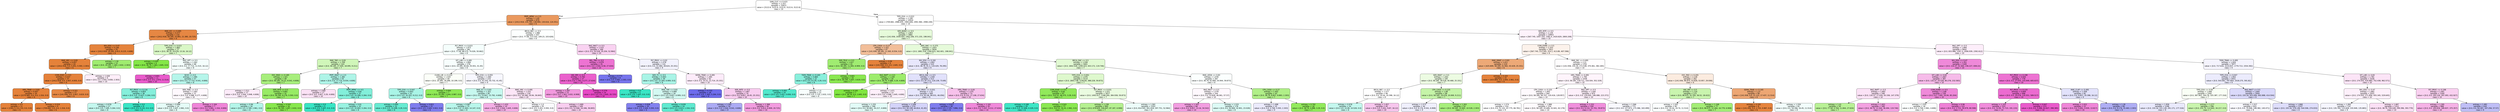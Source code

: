 digraph Tree {
node [shape=box, style="filled, rounded", color="black", fontname=helvetica] ;
edge [fontname=helvetica] ;
0 [label="GAN_CLIC <= 0.415\nentropy = 2.322\nsamples = 15613\nvalue = [3122.6, 3122.6, 3122.6, 3122.6, 3122.6]\nclass = 10", fillcolor="#ffffff"] ;
1 [label="PRPF_MPNC <= 2.5\nentropy = 1.04\nsamples = 679\nvalue = [2412.918, 135.765, 138.994, 130.616, 124.351]\nclass = 6", fillcolor="#ea995e"] ;
0 -> 1 [labeldistance=2.5, labelangle=45, headlabel="True"] ;
2 [label="MAE_EIC <= 0.495\nentropy = 0.377\nsamples = 132\nvalue = [2412.918, 58.185, 25.891, 21.385, 20.725]\nclass = 6", fillcolor="#e68743"] ;
1 -> 2 ;
3 [label="NIV_EDU <= 0.47\nentropy = 0.146\nsamples = 55\nvalue = [2412.918, 19.395, 6.813, 8.225, 4.606]\nclass = 6", fillcolor="#e5833c"] ;
2 -> 3 ;
4 [label="MAE_HEC <= 0.83\nentropy = 0.057\nsamples = 43\nvalue = [2412.918, 0.0, 5.451, 5.593, 2.303]\nclass = 6", fillcolor="#e5823a"] ;
3 -> 4 ;
5 [label="COM_ESES <= 0.5\nentropy = 0.037\nsamples = 37\nvalue = [2412.918, 0.0, 3.407, 4.935, 0.0]\nclass = 6", fillcolor="#e5813a"] ;
4 -> 5 ;
6 [label="HRS_TRAB <= 0.83\nentropy = 0.007\nsamples = 20\nvalue = [2270.982, 0.0, 0.0, 1.316, 0.0]\nclass = 6", fillcolor="#e58139"] ;
5 -> 6 ;
7 [label="entropy = 0.0\nsamples = 11\nvalue = [1561.3, 0.0, 0.0, 0.0, 0.0]\nclass = 6", fillcolor="#e58139"] ;
6 -> 7 ;
8 [label="entropy = 0.019\nsamples = 9\nvalue = [709.682, 0.0, 0.0, 1.316, 0.0]\nclass = 6", fillcolor="#e58139"] ;
6 -> 8 ;
9 [label="entropy = 0.321\nsamples = 17\nvalue = [141.936, 0.0, 3.407, 3.619, 0.0]\nclass = 6", fillcolor="#e68743"] ;
5 -> 9 ;
10 [label="entropy = 1.428\nsamples = 6\nvalue = [0.0, 0.0, 2.044, 0.658, 2.303]\nclass = 10", fillcolor="#fdeef9"] ;
4 -> 10 ;
11 [label="entropy = 1.18\nsamples = 12\nvalue = [0.0, 19.395, 1.363, 2.632, 2.303]\nclass = 7", fillcolor="#9fec6f"] ;
3 -> 11 ;
12 [label="TIPO_EXA <= 0.015\nentropy = 1.862\nsamples = 77\nvalue = [0.0, 38.79, 19.078, 13.16, 16.12]\nclass = 7", fillcolor="#d9f7c6"] ;
2 -> 12 ;
13 [label="entropy = 0.445\nsamples = 9\nvalue = [0.0, 38.79, 1.363, 1.645, 0.0]\nclass = 7", fillcolor="#85e748"] ;
12 -> 13 ;
14 [label="RAZ_OPT <= 0.5\nentropy = 1.562\nsamples = 68\nvalue = [0.0, 0.0, 17.715, 11.515, 16.12]\nclass = 8", fillcolor="#f4fefc"] ;
12 -> 14 ;
15 [label="entropy = 0.601\nsamples = 11\nvalue = [0.0, 0.0, 0.0, 1.974, 11.514]\nclass = 10", fillcolor="#e95bcb"] ;
14 -> 15 ;
16 [label="SEXO <= 0.5\nentropy = 1.395\nsamples = 57\nvalue = [0.0, 0.0, 17.715, 9.541, 4.606]\nclass = 8", fillcolor="#b6f5ea"] ;
14 -> 16 ;
17 [label="PLT_PROC <= 0.116\nentropy = 0.854\nsamples = 36\nvalue = [0.0, 0.0, 13.627, 5.264, 0.0]\nclass = 8", fillcolor="#85efdb"] ;
16 -> 17 ;
18 [label="entropy = 0.978\nsamples = 27\nvalue = [0.0, 0.0, 7.495, 5.264, 0.0]\nclass = 8", fillcolor="#c4f7ee"] ;
17 -> 18 ;
19 [label="entropy = 0.0\nsamples = 9\nvalue = [0.0, 0.0, 6.132, 0.0, 0.0]\nclass = 8", fillcolor="#39e5c5"] ;
17 -> 19 ;
20 [label="SER_TABL <= 0.5\nentropy = 1.583\nsamples = 21\nvalue = [0.0, 0.0, 4.088, 4.277, 4.606]\nclass = 10", fillcolor="#fef8fd"] ;
16 -> 20 ;
21 [label="entropy = 0.996\nsamples = 14\nvalue = [0.0, 0.0, 3.407, 2.961, 0.0]\nclass = 8", fillcolor="#e5fcf7"] ;
20 -> 21 ;
22 [label="entropy = 1.164\nsamples = 7\nvalue = [0.0, 0.0, 0.681, 1.316, 4.606]\nclass = 10", fillcolor="#ef84d8"] ;
20 -> 22 ;
23 [label="BECA_NEC <= 0.5\nentropy = 1.986\nsamples = 547\nvalue = [0.0, 77.58, 113.103, 109.23, 103.626]\nclass = 8", fillcolor="#fcfffe"] ;
1 -> 23 ;
24 [label="PLT_PROC <= 0.023\nentropy = 1.973\nsamples = 381\nvalue = [0.0, 77.58, 88.575, 74.026, 50.662]\nclass = 8", fillcolor="#f5fefc"] ;
23 -> 24 ;
25 [label="MAE_TAR <= 0.83\nentropy = 1.709\nsamples = 103\nvalue = [0.0, 58.185, 27.935, 18.095, 9.211]\nclass = 7", fillcolor="#d0f6b9"] ;
24 -> 25 ;
26 [label="ESC_MAD <= 0.185\nentropy = 1.321\nsamples = 49\nvalue = [0.0, 58.185, 10.22, 9.541, 4.606]\nclass = 7", fillcolor="#a7ee7c"] ;
25 -> 26 ;
27 [label="entropy = 1.511\nsamples = 17\nvalue = [0.0, 0.0, 2.044, 3.948, 4.606]\nclass = 10", fillcolor="#fcebf9"] ;
26 -> 27 ;
28 [label="SER_INTE <= 0.5\nentropy = 0.891\nsamples = 32\nvalue = [0.0, 58.185, 8.176, 5.593, 0.0]\nclass = 7", fillcolor="#97eb64"] ;
26 -> 28 ;
29 [label="entropy = 0.96\nsamples = 16\nvalue = [0.0, 0.0, 4.769, 2.961, 0.0]\nclass = 8", fillcolor="#b4f5e9"] ;
28 -> 29 ;
30 [label="entropy = 0.543\nsamples = 16\nvalue = [0.0, 58.185, 3.407, 2.632, 0.0]\nclass = 7", fillcolor="#88e84d"] ;
28 -> 30 ;
31 [label="PRPF_MAET <= 2.5\nentropy = 1.382\nsamples = 54\nvalue = [0.0, 0.0, 17.715, 8.554, 4.606]\nclass = 8", fillcolor="#aef4e7"] ;
25 -> 31 ;
32 [label="entropy = 1.568\nsamples = 17\nvalue = [0.0, 0.0, 3.407, 3.29, 4.606]\nclass = 10", fillcolor="#fbe1f5"] ;
31 -> 32 ;
33 [label="PRPF_MPNC <= 4.5\nentropy = 0.84\nsamples = 37\nvalue = [0.0, 0.0, 14.308, 5.264, 0.0]\nclass = 8", fillcolor="#82efda"] ;
31 -> 33 ;
34 [label="entropy = 0.0\nsamples = 5\nvalue = [0.0, 0.0, 3.407, 0.0, 0.0]\nclass = 8", fillcolor="#39e5c5"] ;
33 -> 34 ;
35 [label="entropy = 0.91\nsamples = 32\nvalue = [0.0, 0.0, 10.902, 5.264, 0.0]\nclass = 8", fillcolor="#99f2e1"] ;
33 -> 35 ;
36 [label="SIT_LAB <= 0.495\nentropy = 1.894\nsamples = 278\nvalue = [0.0, 19.395, 60.64, 55.931, 41.45]\nclass = 8", fillcolor="#f7fefd"] ;
24 -> 36 ;
37 [label="CUAN_LIB <= 0.225\nentropy = 1.533\nsamples = 59\nvalue = [0.0, 19.395, 18.396, 10.199, 0.0]\nclass = 7", fillcolor="#fbfef8"] ;
36 -> 37 ;
38 [label="TIPO_EXA <= 0.047\nentropy = 0.943\nsamples = 52\nvalue = [0.0, 0.0, 16.352, 9.212, 0.0]\nclass = 8", fillcolor="#a9f4e6"] ;
37 -> 38 ;
39 [label="entropy = 0.695\nsamples = 31\nvalue = [0.0, 0.0, 14.308, 3.29, 0.0]\nclass = 8", fillcolor="#67ebd2"] ;
38 -> 39 ;
40 [label="entropy = 0.822\nsamples = 21\nvalue = [0.0, 0.0, 2.044, 5.922, 0.0]\nclass = 9", fillcolor="#7f7dee"] ;
38 -> 40 ;
41 [label="entropy = 0.694\nsamples = 7\nvalue = [0.0, 19.395, 2.044, 0.987, 0.0]\nclass = 7", fillcolor="#8fe956"] ;
37 -> 41 ;
42 [label="TIPO_EXA <= 0.055\nentropy = 1.584\nsamples = 219\nvalue = [0.0, 0.0, 42.243, 45.732, 41.45]\nclass = 9", fillcolor="#f7f7fe"] ;
36 -> 42 ;
43 [label="MAE_ICI <= 0.83\nentropy = 1.351\nsamples = 85\nvalue = [0.0, 0.0, 23.847, 15.792, 4.606]\nclass = 8", fillcolor="#c7f8ef"] ;
42 -> 43 ;
44 [label="entropy = 0.967\nsamples = 75\nvalue = [0.0, 0.0, 21.803, 14.147, 0.0]\nclass = 8", fillcolor="#b9f6eb"] ;
43 -> 44 ;
45 [label="entropy = 1.432\nsamples = 10\nvalue = [0.0, 0.0, 2.044, 1.645, 4.606]\nclass = 10", fillcolor="#f4aee5"] ;
43 -> 45 ;
46 [label="MAE_VNC <= 0.495\nentropy = 1.531\nsamples = 134\nvalue = [0.0, 0.0, 18.396, 29.94, 36.845]\nclass = 10", fillcolor="#fce6f7"] ;
42 -> 46 ;
47 [label="entropy = 1.0\nsamples = 25\nvalue = [0.0, 0.0, 5.451, 5.593, 0.0]\nclass = 9", fillcolor="#fafafe"] ;
46 -> 47 ;
48 [label="entropy = 1.469\nsamples = 109\nvalue = [0.0, 0.0, 12.946, 24.346, 36.845]\nclass = 10", fillcolor="#f8cdef"] ;
46 -> 48 ;
49 [label="RAZ_RACT <= 0.5\nentropy = 1.515\nsamples = 166\nvalue = [0.0, 0.0, 24.528, 35.204, 52.964]\nclass = 10", fillcolor="#f9d2f1"] ;
23 -> 49 ;
50 [label="REL_TRA <= 0.5\nentropy = 0.979\nsamples = 35\nvalue = [0.0, 0.0, 2.044, 6.58, 27.634]\nclass = 10", fillcolor="#ed73d2"] ;
49 -> 50 ;
51 [label="VAC_RM <= 0.5\nentropy = 0.792\nsamples = 27\nvalue = [0.0, 0.0, 1.363, 4.277, 27.634]\nclass = 10", fillcolor="#ea60cc"] ;
50 -> 51 ;
52 [label="entropy = 1.287\nsamples = 13\nvalue = [0.0, 0.0, 1.363, 2.632, 6.908]\nclass = 10", fillcolor="#f299de"] ;
51 -> 52 ;
53 [label="entropy = 0.379\nsamples = 14\nvalue = [0.0, 0.0, 0.0, 1.645, 20.725]\nclass = 10", fillcolor="#e749c5"] ;
51 -> 53 ;
54 [label="entropy = 0.775\nsamples = 8\nvalue = [0.0, 0.0, 0.681, 2.303, 0.0]\nclass = 9", fillcolor="#7674ed"] ;
50 -> 54 ;
55 [label="PLT_PROC <= 0.02\nentropy = 1.578\nsamples = 131\nvalue = [0.0, 0.0, 22.484, 28.624, 25.331]\nclass = 9", fillcolor="#f2f2fd"] ;
49 -> 55 ;
56 [label="SER_TV <= 0.5\nentropy = 0.943\nsamples = 39\nvalue = [0.0, 0.0, 12.264, 6.909, 0.0]\nclass = 8", fillcolor="#a9f4e6"] ;
55 -> 56 ;
57 [label="entropy = 0.0\nsamples = 5\nvalue = [0.0, 0.0, 3.407, 0.0, 0.0]\nclass = 8", fillcolor="#39e5c5"] ;
56 -> 57 ;
58 [label="MAE_TAR <= 0.83\nentropy = 0.989\nsamples = 34\nvalue = [0.0, 0.0, 8.857, 6.909, 0.0]\nclass = 8", fillcolor="#d3f9f2"] ;
56 -> 58 ;
59 [label="entropy = 0.838\nsamples = 20\nvalue = [0.0, 0.0, 2.044, 5.593, 0.0]\nclass = 9", fillcolor="#8381ef"] ;
58 -> 59 ;
60 [label="entropy = 0.639\nsamples = 14\nvalue = [0.0, 0.0, 6.813, 1.316, 0.0]\nclass = 8", fillcolor="#5fead0"] ;
58 -> 60 ;
61 [label="SEMA_TRAB <= 0.495\nentropy = 1.495\nsamples = 92\nvalue = [0.0, 0.0, 10.22, 21.714, 25.331]\nclass = 10", fillcolor="#fcebf9"] ;
55 -> 61 ;
62 [label="entropy = 0.733\nsamples = 18\nvalue = [0.0, 0.0, 1.363, 5.264, 0.0]\nclass = 9", fillcolor="#6e6cec"] ;
61 -> 62 ;
63 [label="SER_INTE <= 0.5\nentropy = 1.467\nsamples = 74\nvalue = [0.0, 0.0, 8.857, 16.45, 25.331]\nclass = 10", fillcolor="#f8ccef"] ;
61 -> 63 ;
64 [label="entropy = 1.342\nsamples = 34\nvalue = [0.0, 0.0, 2.044, 9.541, 4.606]\nclass = 9", fillcolor="#acabf4"] ;
63 -> 64 ;
65 [label="entropy = 1.368\nsamples = 40\nvalue = [0.0, 0.0, 6.813, 6.909, 20.725]\nclass = 10", fillcolor="#f29cdf"] ;
63 -> 65 ;
66 [label="TIPO_EXA <= 0.022\nentropy = 2.199\nsamples = 14934\nvalue = [709.682, 2986.835, 2983.606, 2991.984, 2998.249]\nclass = 10", fillcolor="#ffffff"] ;
0 -> 66 [labeldistance=2.5, labelangle=-45, headlabel="False"] ;
67 [label="SER_BANO <= 0.5\nentropy = 1.803\nsamples = 3981\nvalue = [141.936, 1939.503, 1402.206, 571.155, 198.041]\nclass = 7", fillcolor="#e6fada"] ;
66 -> 67 ;
68 [label="CPV_CASA <= 0.27\nentropy = 1.321\nsamples = 47\nvalue = [141.936, 58.185, 11.583, 8.554, 0.0]\nclass = 6", fillcolor="#f2be99"] ;
67 -> 68 ;
69 [label="SER_TELE <= 0.5\nentropy = 1.027\nsamples = 41\nvalue = [0.0, 58.185, 11.583, 6.909, 0.0]\nclass = 7", fillcolor="#a0ec71"] ;
68 -> 69 ;
70 [label="TIEM_TRAB <= 0.165\nentropy = 0.865\nsamples = 22\nvalue = [0.0, 0.0, 8.176, 3.29, 0.0]\nclass = 8", fillcolor="#89efdc"] ;
69 -> 70 ;
71 [label="entropy = 0.493\nsamples = 10\nvalue = [0.0, 0.0, 5.451, 0.658, 0.0]\nclass = 8", fillcolor="#51e8cc"] ;
70 -> 71 ;
72 [label="entropy = 1.0\nsamples = 12\nvalue = [0.0, 0.0, 2.725, 2.632, 0.0]\nclass = 8", fillcolor="#f8fefd"] ;
70 -> 72 ;
73 [label="entropy = 0.601\nsamples = 19\nvalue = [0.0, 58.185, 3.407, 3.619, 0.0]\nclass = 7", fillcolor="#8ae850"] ;
69 -> 73 ;
74 [label="entropy = 0.09\nsamples = 6\nvalue = [141.936, 0.0, 0.0, 1.645, 0.0]\nclass = 6", fillcolor="#e5823b"] ;
68 -> 74 ;
75 [label="ANO_NAC <= 0.375\nentropy = 1.653\nsamples = 3934\nvalue = [0.0, 1881.318, 1390.623, 562.601, 198.041]\nclass = 7", fillcolor="#e6fada"] ;
67 -> 75 ;
76 [label="NIV_EDU <= 0.192\nentropy = 1.902\nsamples = 533\nvalue = [0.0, 38.79, 91.3, 119.429, 78.295]\nclass = 9", fillcolor="#e8e7fc"] ;
75 -> 76 ;
77 [label="RAZ_RAPT <= 0.5\nentropy = 1.159\nsamples = 20\nvalue = [0.0, 38.79, 4.088, 3.29, 4.606]\nclass = 7", fillcolor="#9dec6c"] ;
76 -> 77 ;
78 [label="entropy = 0.245\nsamples = 7\nvalue = [0.0, 38.79, 0.0, 1.645, 0.0]\nclass = 7", fillcolor="#81e641"] ;
77 -> 78 ;
79 [label="entropy = 1.471\nsamples = 13\nvalue = [0.0, 0.0, 4.088, 1.645, 4.606]\nclass = 10", fillcolor="#fdeffa"] ;
77 -> 79 ;
80 [label="BECA_DAC <= 0.5\nentropy = 1.559\nsamples = 513\nvalue = [0.0, 0.0, 87.212, 116.139, 73.69]\nclass = 9", fillcolor="#e1e1fb"] ;
76 -> 80 ;
81 [label="PLT_PROC <= 0.031\nentropy = 1.52\nsamples = 440\nvalue = [0.0, 0.0, 81.08, 99.031, 46.056]\nclass = 9", fillcolor="#e7e7fc"] ;
80 -> 81 ;
82 [label="entropy = 1.255\nsamples = 166\nvalue = [0.0, 0.0, 40.881, 34.217, 4.606]\nclass = 8", fillcolor="#e2fbf7"] ;
81 -> 82 ;
83 [label="entropy = 1.548\nsamples = 274\nvalue = [0.0, 0.0, 40.199, 64.814, 41.45]\nclass = 9", fillcolor="#d4d3f9"] ;
81 -> 83 ;
84 [label="HRS_TRAB <= 0.83\nentropy = 1.375\nsamples = 73\nvalue = [0.0, 0.0, 6.132, 17.108, 27.634]\nclass = 10", fillcolor="#f7c1eb"] ;
80 -> 84 ;
85 [label="entropy = 0.822\nsamples = 28\nvalue = [0.0, 0.0, 2.725, 7.896, 0.0]\nclass = 9", fillcolor="#7f7dee"] ;
84 -> 85 ;
86 [label="entropy = 1.161\nsamples = 45\nvalue = [0.0, 0.0, 3.407, 9.212, 27.634]\nclass = 10", fillcolor="#f089da"] ;
84 -> 86 ;
87 [label="BECA_DAC <= 0.5\nentropy = 1.558\nsamples = 3401\nvalue = [0.0, 1842.528, 1299.323, 443.172, 119.746]\nclass = 7", fillcolor="#e1f9d2"] ;
75 -> 87 ;
88 [label="TIPO_EXA <= 0.001\nentropy = 1.476\nsamples = 3114\nvalue = [0.0, 1803.738, 1236.64, 388.228, 59.873]\nclass = 7", fillcolor="#def8cd"] ;
87 -> 88 ;
89 [label="COM_ESAE <= 0.5\nentropy = 0.64\nsamples = 97\nvalue = [0.0, 310.32, 48.375, 3.29, 0.0]\nclass = 7", fillcolor="#91e95a"] ;
88 -> 89 ;
90 [label="entropy = 0.168\nsamples = 20\nvalue = [0.0, 0.0, 12.946, 0.329, 0.0]\nclass = 8", fillcolor="#3ee6c6"] ;
89 -> 90 ;
91 [label="entropy = 0.543\nsamples = 77\nvalue = [0.0, 310.32, 35.43, 2.961, 0.0]\nclass = 7", fillcolor="#8be851"] ;
89 -> 91 ;
92 [label="PLT_PROC <= 0.031\nentropy = 1.521\nsamples = 3017\nvalue = [0.0, 1493.417, 1188.264, 384.938, 59.873]\nclass = 7", fillcolor="#eafbe0"] ;
88 -> 92 ;
93 [label="entropy = 1.238\nsamples = 665\nvalue = [0.0, 678.826, 246.647, 87.187, 6.908]\nclass = 7", fillcolor="#b5f090"] ;
92 -> 93 ;
94 [label="entropy = 1.582\nsamples = 2352\nvalue = [0.0, 814.591, 941.618, 297.751, 52.964]\nclass = 8", fillcolor="#ecfcf9"] ;
92 -> 94 ;
95 [label="MAE_UEDA <= 0.83\nentropy = 1.978\nsamples = 287\nvalue = [0.0, 38.79, 62.684, 54.944, 59.873]\nclass = 8", fillcolor="#fbfffe"] ;
87 -> 95 ;
96 [label="RAZ_RACT <= 0.5\nentropy = 1.579\nsamples = 244\nvalue = [0.0, 0.0, 53.826, 46.061, 57.57]\nclass = 10", fillcolor="#fef8fd"] ;
95 -> 96 ;
97 [label="entropy = 1.343\nsamples = 68\nvalue = [0.0, 0.0, 8.857, 13.16, 34.542]\nclass = 10", fillcolor="#f29de0"] ;
96 -> 97 ;
98 [label="entropy = 1.533\nsamples = 176\nvalue = [0.0, 0.0, 44.969, 32.901, 23.028]\nclass = 8", fillcolor="#dcfaf5"] ;
96 -> 98 ;
99 [label="CPV_CASA <= 0.27\nentropy = 1.402\nsamples = 43\nvalue = [0.0, 38.79, 8.857, 8.883, 2.303]\nclass = 7", fillcolor="#b0ef88"] ;
95 -> 99 ;
100 [label="entropy = 1.498\nsamples = 25\nvalue = [0.0, 0.0, 4.769, 5.593, 2.303]\nclass = 9", fillcolor="#ebeafc"] ;
99 -> 100 ;
101 [label="entropy = 0.792\nsamples = 18\nvalue = [0.0, 38.79, 4.088, 3.29, 0.0]\nclass = 7", fillcolor="#92ea5c"] ;
99 -> 101 ;
102 [label="SER_INTE <= 0.5\nentropy = 2.135\nsamples = 10953\nvalue = [567.745, 1047.332, 1581.4, 2420.829, 2800.208]\nclass = 10", fillcolor="#fdf2fb"] ;
66 -> 102 ;
103 [label="COM_ESMA <= 0.5\nentropy = 2.253\nsamples = 1911\nvalue = [567.745, 213.345, 314.1, 413.89, 407.596]\nclass = 6", fillcolor="#fcf2eb"] ;
102 -> 103 ;
104 [label="MAE_DMAT <= 0.83\nentropy = 1.411\nsamples = 210\nvalue = [425.809, 58.185, 41.562, 43.429, 25.331]\nclass = 6", fillcolor="#eda977"] ;
103 -> 104 ;
105 [label="SER_MAET <= 0.5\nentropy = 1.941\nsamples = 195\nvalue = [0.0, 58.185, 39.518, 40.468, 25.331]\nclass = 7", fillcolor="#ecfbe2"] ;
104 -> 105 ;
106 [label="BECA_NEC <= 0.5\nentropy = 1.577\nsamples = 99\nvalue = [0.0, 0.0, 20.44, 20.398, 16.12]\nclass = 8", fillcolor="#ffffff"] ;
105 -> 106 ;
107 [label="entropy = 0.978\nsamples = 54\nvalue = [0.0, 0.0, 14.99, 10.528, 0.0]\nclass = 8", fillcolor="#c4f7ee"] ;
106 -> 107 ;
108 [label="entropy = 1.457\nsamples = 45\nvalue = [0.0, 0.0, 5.451, 9.87, 16.12]\nclass = 10", fillcolor="#f7c6ed"] ;
106 -> 108 ;
109 [label="CPV_CASA <= 0.225\nentropy = 1.68\nsamples = 96\nvalue = [0.0, 58.185, 19.078, 20.069, 9.211]\nclass = 7", fillcolor="#c5f4a8"] ;
105 -> 109 ;
110 [label="entropy = 1.573\nsamples = 44\nvalue = [0.0, 0.0, 8.176, 9.541, 6.908]\nclass = 9", fillcolor="#efeffd"] ;
109 -> 110 ;
111 [label="entropy = 1.263\nsamples = 52\nvalue = [0.0, 58.185, 10.902, 10.528, 2.303]\nclass = 7", fillcolor="#a7ee7b"] ;
109 -> 111 ;
112 [label="entropy = 0.103\nsamples = 15\nvalue = [425.809, 0.0, 2.044, 2.961, 0.0]\nclass = 6", fillcolor="#e5823b"] ;
104 -> 112 ;
113 [label="MAE_FAC <= 0.495\nentropy = 2.21\nsamples = 1701\nvalue = [141.936, 155.16, 272.538, 370.461, 382.265]\nclass = 10", fillcolor="#fffdfe"] ;
103 -> 113 ;
114 [label="HRS_TRAB <= 0.495\nentropy = 1.795\nsamples = 1439\nvalue = [0.0, 58.185, 218.711, 316.504, 352.329]\nclass = 10", fillcolor="#fef4fb"] ;
113 -> 114 ;
115 [label="CPV_CASA <= 0.225\nentropy = 1.942\nsamples = 564\nvalue = [0.0, 58.185, 94.707, 120.416, 128.957]\nclass = 10", fillcolor="#fef9fd"] ;
114 -> 115 ;
116 [label="entropy = 1.574\nsamples = 310\nvalue = [0.0, 0.0, 51.101, 67.775, 66.781]\nclass = 9", fillcolor="#fdfdff"] ;
115 -> 116 ;
117 [label="entropy = 1.988\nsamples = 254\nvalue = [0.0, 58.185, 43.606, 52.641, 62.176]\nclass = 10", fillcolor="#fefafd"] ;
115 -> 117 ;
118 [label="RAZ_OPT <= 0.5\nentropy = 1.544\nsamples = 875\nvalue = [0.0, 0.0, 124.005, 196.088, 223.372]\nclass = 10", fillcolor="#fdeffa"] ;
114 -> 118 ;
119 [label="entropy = 1.152\nsamples = 104\nvalue = [0.0, 0.0, 6.132, 22.701, 59.873]\nclass = 10", fillcolor="#f08fdc"] ;
118 -> 119 ;
120 [label="entropy = 1.566\nsamples = 771\nvalue = [0.0, 0.0, 117.873, 173.386, 163.499]\nclass = 9", fillcolor="#f8f8fe"] ;
118 -> 120 ;
121 [label="ESC_PAD <= 0.205\nentropy = 2.128\nsamples = 262\nvalue = [141.936, 96.975, 53.826, 53.957, 29.936]\nclass = 6", fillcolor="#fbebdf"] ;
113 -> 121 ;
122 [label="VAC_RM <= 0.5\nentropy = 1.724\nsamples = 172\nvalue = [0.0, 96.975, 32.705, 36.52, 18.422]\nclass = 7", fillcolor="#c9f4ae"] ;
121 -> 122 ;
123 [label="entropy = 1.542\nsamples = 95\nvalue = [0.0, 0.0, 20.44, 19.74, 11.514]\nclass = 8", fillcolor="#fbfefe"] ;
122 -> 123 ;
124 [label="entropy = 1.248\nsamples = 77\nvalue = [0.0, 96.975, 12.264, 16.779, 6.908]\nclass = 7", fillcolor="#a4ed76"] ;
122 -> 124 ;
125 [label="SEMA_TRAB <= 0.165\nentropy = 1.23\nsamples = 90\nvalue = [141.936, 0.0, 21.122, 17.437, 11.514]\nclass = 6", fillcolor="#eda673"] ;
121 -> 125 ;
126 [label="entropy = 0.193\nsamples = 8\nvalue = [141.936, 0.0, 2.725, 0.987, 0.0]\nclass = 6", fillcolor="#e6843e"] ;
125 -> 126 ;
127 [label="entropy = 1.559\nsamples = 82\nvalue = [0.0, 0.0, 18.396, 16.45, 11.514]\nclass = 8", fillcolor="#f2fdfb"] ;
125 -> 127 ;
128 [label="RAZ_OPT <= 0.5\nentropy = 1.894\nsamples = 9042\nvalue = [0.0, 833.986, 1267.3, 2006.939, 2392.612]\nclass = 10", fillcolor="#fdeefa"] ;
102 -> 128 ;
129 [label="NIV_EDU <= 0.47\nentropy = 1.351\nsamples = 1165\nvalue = [0.0, 116.37, 52.463, 236.227, 838.22]\nclass = 10", fillcolor="#ef89d9"] ;
128 -> 129 ;
130 [label="SIT_LAB <= 0.83\nentropy = 1.667\nsamples = 387\nvalue = [0.0, 116.37, 24.528, 80.278, 232.583]\nclass = 10", fillcolor="#f6bbe9"] ;
129 -> 130 ;
131 [label="RAZ_RAPT <= 0.5\nentropy = 1.683\nsamples = 248\nvalue = [0.0, 116.37, 17.034, 50.338, 147.379]\nclass = 10", fillcolor="#fbe2f6"] ;
130 -> 131 ;
132 [label="entropy = 1.41\nsamples = 59\nvalue = [0.0, 77.58, 4.769, 11.844, 27.634]\nclass = 7", fillcolor="#b9f196"] ;
131 -> 132 ;
133 [label="entropy = 1.601\nsamples = 189\nvalue = [0.0, 38.79, 12.264, 38.494, 119.746]\nclass = 10", fillcolor="#f3a1e1"] ;
131 -> 133 ;
134 [label="COM_ESMA <= 0.5\nentropy = 1.108\nsamples = 139\nvalue = [0.0, 0.0, 7.495, 29.94, 85.204]\nclass = 10", fillcolor="#ef89d9"] ;
130 -> 134 ;
135 [label="entropy = 1.555\nsamples = 18\nvalue = [0.0, 0.0, 4.769, 2.961, 4.606]\nclass = 8", fillcolor="#fbfefe"] ;
134 -> 135 ;
136 [label="entropy = 0.96\nsamples = 121\nvalue = [0.0, 0.0, 2.725, 26.979, 80.598]\nclass = 10", fillcolor="#ee80d6"] ;
134 -> 136 ;
137 [label="PLT_PROC <= 0.198\nentropy = 0.926\nsamples = 778\nvalue = [0.0, 0.0, 27.935, 155.949, 605.637]\nclass = 10", fillcolor="#ed72d2"] ;
129 -> 137 ;
138 [label="PLT_PROC <= 0.133\nentropy = 0.849\nsamples = 696\nvalue = [0.0, 0.0, 19.078, 135.551, 589.517]\nclass = 10", fillcolor="#ec6bd0"] ;
137 -> 138 ;
139 [label="entropy = 1.103\nsamples = 323\nvalue = [0.0, 0.0, 14.99, 71.723, 191.133]\nclass = 10", fillcolor="#f08cdb"] ;
138 -> 139 ;
140 [label="entropy = 0.647\nsamples = 373\nvalue = [0.0, 0.0, 4.088, 63.827, 398.385]\nclass = 10", fillcolor="#e95acb"] ;
138 -> 140 ;
141 [label="MAE_CLAP <= 0.495\nentropy = 1.509\nsamples = 82\nvalue = [0.0, 0.0, 8.857, 20.398, 16.12]\nclass = 9", fillcolor="#e2e2fb"] ;
137 -> 141 ;
142 [label="entropy = 1.022\nsamples = 22\nvalue = [0.0, 0.0, 0.681, 4.935, 13.817]\nclass = 10", fillcolor="#ef86d8"] ;
141 -> 142 ;
143 [label="entropy = 1.28\nsamples = 60\nvalue = [0.0, 0.0, 8.176, 15.463, 2.303]\nclass = 9", fillcolor="#afaef4"] ;
141 -> 143 ;
144 [label="TIEM_TRAB <= 0.495\nentropy = 1.929\nsamples = 7877\nvalue = [0.0, 717.616, 1214.837, 1770.713, 1554.392]\nclass = 9", fillcolor="#f4f3fd"] ;
128 -> 144 ;
145 [label="TIPO_EXA <= 0.047\nentropy = 1.954\nsamples = 4551\nvalue = [0.0, 543.061, 797.854, 1018.275, 591.82]\nclass = 9", fillcolor="#ebebfc"] ;
144 -> 145 ;
146 [label="TIPO_EXA <= 0.04\nentropy = 1.948\nsamples = 1592\nvalue = [0.0, 387.901, 344.76, 325.387, 177.316]\nclass = 7", fillcolor="#f9fef5"] ;
145 -> 146 ;
147 [label="entropy = 1.958\nsamples = 1296\nvalue = [0.0, 155.16, 222.118, 291.171, 177.316]\nclass = 9", fillcolor="#e9e9fc"] ;
146 -> 147 ;
148 [label="entropy = 1.277\nsamples = 296\nvalue = [0.0, 232.74, 122.642, 34.217, 0.0]\nclass = 7", fillcolor="#c9f4ad"] ;
146 -> 148 ;
149 [label="RAZ_RACT <= 0.5\nentropy = 1.844\nsamples = 2959\nvalue = [0.0, 155.16, 453.094, 692.888, 414.504]\nclass = 9", fillcolor="#dad9fa"] ;
145 -> 149 ;
150 [label="entropy = 1.527\nsamples = 622\nvalue = [0.0, 0.0, 74.948, 148.382, 140.471]\nclass = 9", fillcolor="#f8f8fe"] ;
149 -> 150 ;
151 [label="entropy = 1.868\nsamples = 2337\nvalue = [0.0, 155.16, 378.146, 544.506, 274.033]\nclass = 9", fillcolor="#deddfb"] ;
149 -> 151 ;
152 [label="SIT_LAB <= 0.83\nentropy = 1.781\nsamples = 3326\nvalue = [0.0, 174.555, 416.983, 752.438, 962.571]\nclass = 10", fillcolor="#fbe4f6"] ;
144 -> 152 ;
153 [label="NIV_EDU <= 0.47\nentropy = 1.882\nsamples = 2022\nvalue = [0.0, 174.555, 271.856, 455.345, 529.645]\nclass = 10", fillcolor="#fdf0fa"] ;
152 -> 153 ;
154 [label="entropy = 1.992\nsamples = 710\nvalue = [0.0, 135.765, 115.828, 155.949, 135.865]\nclass = 9", fillcolor="#f5f5fe"] ;
153 -> 154 ;
155 [label="entropy = 1.687\nsamples = 1312\nvalue = [0.0, 38.79, 156.028, 299.396, 393.779]\nclass = 10", fillcolor="#fbdff5"] ;
153 -> 155 ;
156 [label="PLT_PROC <= 0.198\nentropy = 1.461\nsamples = 1304\nvalue = [0.0, 0.0, 145.126, 297.093, 432.927]\nclass = 10", fillcolor="#f9d0f0"] ;
152 -> 156 ;
157 [label="entropy = 1.395\nsamples = 888\nvalue = [0.0, 0.0, 100.839, 189.837, 375.357]\nclass = 10", fillcolor="#f5b2e6"] ;
156 -> 157 ;
158 [label="entropy = 1.481\nsamples = 416\nvalue = [0.0, 0.0, 44.287, 107.256, 57.57]\nclass = 9", fillcolor="#bfbef6"] ;
156 -> 158 ;
}